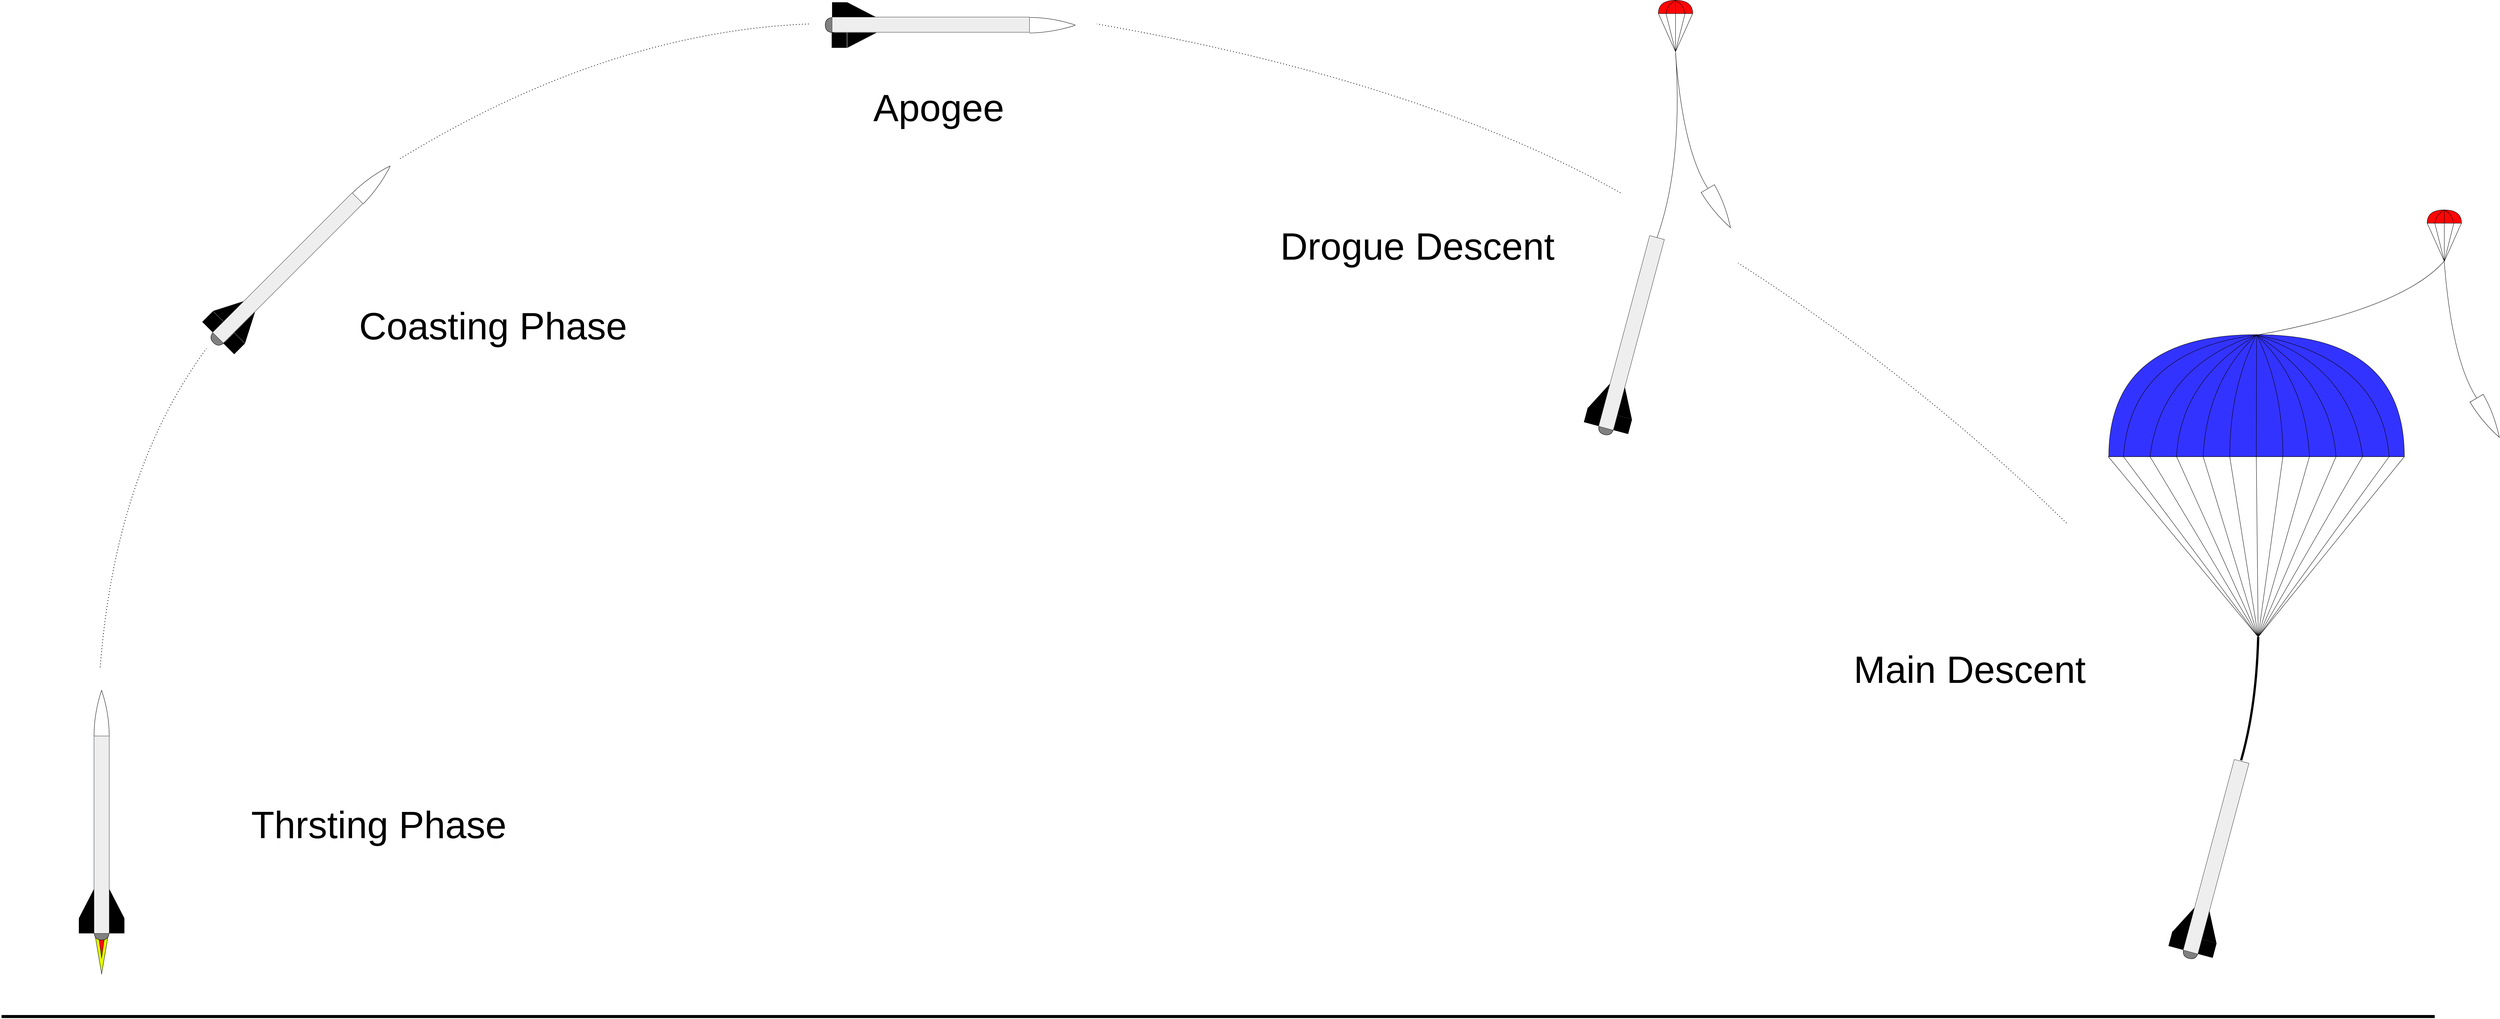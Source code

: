 <mxfile version="18.0.2" type="device"><diagram id="sXOwoaYcWxSvvQvdvu1p" name="Page-1"><mxGraphModel dx="8248" dy="6848" grid="1" gridSize="5" guides="1" tooltips="1" connect="1" arrows="1" fold="1" page="1" pageScale="1" pageWidth="850" pageHeight="1100" math="0" shadow="0"><root><mxCell id="0"/><mxCell id="1" parent="0"/><mxCell id="lAzwkt5sK0GmiSSTkho8-63" value="" style="triangle;whiteSpace=wrap;html=1;rotation=90;fillColor=#E5FF00;" vertex="1" parent="1"><mxGeometry x="435.78" y="743.31" width="95.94" height="32.5" as="geometry"/></mxCell><mxCell id="lAzwkt5sK0GmiSSTkho8-61" value="" style="triangle;whiteSpace=wrap;html=1;rotation=90;fillColor=#FF0D0D;" vertex="1" parent="1"><mxGeometry x="456.87" y="730.96" width="53.75" height="15" as="geometry"/></mxCell><mxCell id="lAzwkt5sK0GmiSSTkho8-82" value="" style="group" vertex="1" connectable="0" parent="1"><mxGeometry x="423.75" y="120.96" width="120" height="597.5" as="geometry"/></mxCell><mxCell id="lAzwkt5sK0GmiSSTkho8-64" value="" style="shape=or;whiteSpace=wrap;html=1;fillColor=#808080;rotation=90;" vertex="1" parent="lAzwkt5sK0GmiSSTkho8-82"><mxGeometry x="48.75" y="566.25" width="22.5" height="40" as="geometry"/></mxCell><mxCell id="lAzwkt5sK0GmiSSTkho8-72" value="" style="group" vertex="1" connectable="0" parent="lAzwkt5sK0GmiSSTkho8-82"><mxGeometry width="120" height="580" as="geometry"/></mxCell><mxCell id="lAzwkt5sK0GmiSSTkho8-34" value="" style="endArrow=none;html=1;rounded=0;" edge="1" parent="lAzwkt5sK0GmiSSTkho8-72"><mxGeometry width="50" height="50" relative="1" as="geometry"><mxPoint x="40" y="580" as="sourcePoint"/><mxPoint x="80" y="580" as="targetPoint"/></mxGeometry></mxCell><mxCell id="lAzwkt5sK0GmiSSTkho8-38" value="" style="endArrow=none;html=1;curved=1;" edge="1" parent="lAzwkt5sK0GmiSSTkho8-72"><mxGeometry width="50" height="50" relative="1" as="geometry"><mxPoint x="40" y="60" as="sourcePoint"/><mxPoint x="60" y="-60.962" as="targetPoint"/><Array as="points"><mxPoint x="40"/></Array></mxGeometry></mxCell><mxCell id="lAzwkt5sK0GmiSSTkho8-39" value="" style="endArrow=none;html=1;curved=1;" edge="1" parent="lAzwkt5sK0GmiSSTkho8-72"><mxGeometry width="50" height="50" relative="1" as="geometry"><mxPoint x="60" y="-60" as="sourcePoint"/><mxPoint x="80" y="60" as="targetPoint"/><Array as="points"><mxPoint x="80"/></Array></mxGeometry></mxCell><mxCell id="lAzwkt5sK0GmiSSTkho8-67" value="" style="rounded=0;whiteSpace=wrap;html=1;fillColor=#000000;strokeColor=none;" vertex="1" parent="lAzwkt5sK0GmiSSTkho8-72"><mxGeometry y="540" width="40" height="40" as="geometry"/></mxCell><mxCell id="lAzwkt5sK0GmiSSTkho8-68" value="" style="verticalLabelPosition=bottom;verticalAlign=top;html=1;shape=mxgraph.basic.orthogonal_triangle;fillColor=#000000;rotation=-90;strokeColor=none;" vertex="1" parent="lAzwkt5sK0GmiSSTkho8-72"><mxGeometry x="-18.75" y="481.25" width="77.5" height="40" as="geometry"/></mxCell><mxCell id="lAzwkt5sK0GmiSSTkho8-69" value="" style="rounded=0;whiteSpace=wrap;html=1;fillColor=#000000;strokeColor=none;" vertex="1" parent="lAzwkt5sK0GmiSSTkho8-72"><mxGeometry x="80" y="540" width="40" height="40" as="geometry"/></mxCell><mxCell id="lAzwkt5sK0GmiSSTkho8-70" value="" style="verticalLabelPosition=bottom;verticalAlign=top;html=1;shape=mxgraph.basic.orthogonal_triangle;fillColor=#000000;rotation=-90;strokeColor=none;flipV=1;" vertex="1" parent="lAzwkt5sK0GmiSSTkho8-72"><mxGeometry x="61.25" y="481.25" width="77.5" height="40" as="geometry"/></mxCell><mxCell id="lAzwkt5sK0GmiSSTkho8-71" value="" style="rounded=0;whiteSpace=wrap;html=1;fillColor=#eeeeee;strokeColor=#36393d;" vertex="1" parent="lAzwkt5sK0GmiSSTkho8-72"><mxGeometry x="40" y="60" width="40" height="520" as="geometry"/></mxCell><mxCell id="lAzwkt5sK0GmiSSTkho8-83" value="" style="group;rotation=45;" vertex="1" connectable="0" parent="1"><mxGeometry x="930" y="-1365" width="120" height="597.5" as="geometry"/></mxCell><mxCell id="lAzwkt5sK0GmiSSTkho8-84" value="" style="shape=or;whiteSpace=wrap;html=1;fillColor=#808080;rotation=135;" vertex="1" parent="lAzwkt5sK0GmiSSTkho8-83"><mxGeometry x="-155" y="482" width="22.5" height="40" as="geometry"/></mxCell><mxCell id="lAzwkt5sK0GmiSSTkho8-85" value="" style="group;rotation=45;" vertex="1" connectable="0" parent="lAzwkt5sK0GmiSSTkho8-83"><mxGeometry x="6" y="2" width="120" height="580" as="geometry"/></mxCell><mxCell id="lAzwkt5sK0GmiSSTkho8-86" value="" style="endArrow=none;html=1;rounded=0;" edge="1" parent="lAzwkt5sK0GmiSSTkho8-85"><mxGeometry width="50" height="50" relative="1" as="geometry"><mxPoint x="-159" y="481" as="sourcePoint"/><mxPoint x="-131" y="509" as="targetPoint"/></mxGeometry></mxCell><mxCell id="lAzwkt5sK0GmiSSTkho8-87" value="" style="endArrow=none;html=1;curved=1;" edge="1" parent="lAzwkt5sK0GmiSSTkho8-85"><mxGeometry width="50" height="50" relative="1" as="geometry"><mxPoint x="209" y="113" as="sourcePoint"/><mxPoint x="308" y="42" as="targetPoint"/><Array as="points"><mxPoint x="251" y="71"/></Array></mxGeometry></mxCell><mxCell id="lAzwkt5sK0GmiSSTkho8-88" value="" style="endArrow=none;html=1;curved=1;" edge="1" parent="lAzwkt5sK0GmiSSTkho8-85"><mxGeometry width="50" height="50" relative="1" as="geometry"><mxPoint x="308" y="43" as="sourcePoint"/><mxPoint x="237" y="142" as="targetPoint"/><Array as="points"><mxPoint x="279" y="99"/></Array></mxGeometry></mxCell><mxCell id="lAzwkt5sK0GmiSSTkho8-89" value="" style="rounded=0;whiteSpace=wrap;html=1;fillColor=#000000;strokeColor=none;rotation=45;" vertex="1" parent="lAzwkt5sK0GmiSSTkho8-85"><mxGeometry x="-179" y="433" width="40" height="40" as="geometry"/></mxCell><mxCell id="lAzwkt5sK0GmiSSTkho8-90" value="" style="verticalLabelPosition=bottom;verticalAlign=top;html=1;shape=mxgraph.basic.orthogonal_triangle;fillColor=#000000;rotation=-45;strokeColor=none;" vertex="1" parent="lAzwkt5sK0GmiSSTkho8-85"><mxGeometry x="-156" y="391" width="77.5" height="40" as="geometry"/></mxCell><mxCell id="lAzwkt5sK0GmiSSTkho8-91" value="" style="rounded=0;whiteSpace=wrap;html=1;fillColor=#000000;strokeColor=none;rotation=45;" vertex="1" parent="lAzwkt5sK0GmiSSTkho8-85"><mxGeometry x="-123" y="490" width="40" height="40" as="geometry"/></mxCell><mxCell id="lAzwkt5sK0GmiSSTkho8-92" value="" style="verticalLabelPosition=bottom;verticalAlign=top;html=1;shape=mxgraph.basic.orthogonal_triangle;fillColor=#000000;rotation=-45;strokeColor=none;flipV=1;" vertex="1" parent="lAzwkt5sK0GmiSSTkho8-85"><mxGeometry x="-100" y="448" width="77.5" height="40" as="geometry"/></mxCell><mxCell id="lAzwkt5sK0GmiSSTkho8-93" value="" style="rounded=0;whiteSpace=wrap;html=1;fillColor=#eeeeee;strokeColor=#36393d;rotation=45;" vertex="1" parent="lAzwkt5sK0GmiSSTkho8-85"><mxGeometry x="18" y="51" width="40" height="520" as="geometry"/></mxCell><mxCell id="lAzwkt5sK0GmiSSTkho8-94" value="" style="group;rotation=90;" vertex="1" connectable="0" parent="1"><mxGeometry x="2629" y="-1990" width="120" height="597.5" as="geometry"/></mxCell><mxCell id="lAzwkt5sK0GmiSSTkho8-95" value="" style="shape=or;whiteSpace=wrap;html=1;fillColor=#808080;rotation=180;" vertex="1" parent="lAzwkt5sK0GmiSSTkho8-94"><mxGeometry x="-239" y="278" width="22.5" height="40" as="geometry"/></mxCell><mxCell id="lAzwkt5sK0GmiSSTkho8-96" value="" style="group;rotation=90;" vertex="1" connectable="0" parent="lAzwkt5sK0GmiSSTkho8-94"><mxGeometry x="9" y="8" width="120" height="580" as="geometry"/></mxCell><mxCell id="lAzwkt5sK0GmiSSTkho8-97" value="" style="endArrow=none;html=1;rounded=0;" edge="1" parent="lAzwkt5sK0GmiSSTkho8-96"><mxGeometry width="50" height="50" relative="1" as="geometry"><mxPoint x="-230" y="270" as="sourcePoint"/><mxPoint x="-230" y="310" as="targetPoint"/></mxGeometry></mxCell><mxCell id="lAzwkt5sK0GmiSSTkho8-98" value="" style="endArrow=none;html=1;curved=1;" edge="1" parent="lAzwkt5sK0GmiSSTkho8-96"><mxGeometry width="50" height="50" relative="1" as="geometry"><mxPoint x="291" y="270" as="sourcePoint"/><mxPoint x="411" y="290" as="targetPoint"/><Array as="points"><mxPoint x="350" y="270"/></Array></mxGeometry></mxCell><mxCell id="lAzwkt5sK0GmiSSTkho8-99" value="" style="endArrow=none;html=1;curved=1;" edge="1" parent="lAzwkt5sK0GmiSSTkho8-96"><mxGeometry width="50" height="50" relative="1" as="geometry"><mxPoint x="410" y="291" as="sourcePoint"/><mxPoint x="290" y="311" as="targetPoint"/><Array as="points"><mxPoint x="350" y="310"/></Array></mxGeometry></mxCell><mxCell id="lAzwkt5sK0GmiSSTkho8-100" value="" style="rounded=0;whiteSpace=wrap;html=1;fillColor=#000000;strokeColor=none;rotation=90;" vertex="1" parent="lAzwkt5sK0GmiSSTkho8-96"><mxGeometry x="-230" y="230" width="40" height="40" as="geometry"/></mxCell><mxCell id="lAzwkt5sK0GmiSSTkho8-101" value="" style="verticalLabelPosition=bottom;verticalAlign=top;html=1;shape=mxgraph.basic.orthogonal_triangle;fillColor=#000000;rotation=0;strokeColor=none;" vertex="1" parent="lAzwkt5sK0GmiSSTkho8-96"><mxGeometry x="-190" y="230" width="77.5" height="40" as="geometry"/></mxCell><mxCell id="lAzwkt5sK0GmiSSTkho8-102" value="" style="rounded=0;whiteSpace=wrap;html=1;fillColor=#000000;strokeColor=none;rotation=90;" vertex="1" parent="lAzwkt5sK0GmiSSTkho8-96"><mxGeometry x="-231" y="310" width="40" height="40" as="geometry"/></mxCell><mxCell id="lAzwkt5sK0GmiSSTkho8-103" value="" style="verticalLabelPosition=bottom;verticalAlign=top;html=1;shape=mxgraph.basic.orthogonal_triangle;fillColor=#000000;rotation=0;strokeColor=none;flipV=1;" vertex="1" parent="lAzwkt5sK0GmiSSTkho8-96"><mxGeometry x="-190" y="310" width="77.5" height="40" as="geometry"/></mxCell><mxCell id="lAzwkt5sK0GmiSSTkho8-104" value="" style="rounded=0;whiteSpace=wrap;html=1;fillColor=#eeeeee;strokeColor=#36393d;rotation=90;" vertex="1" parent="lAzwkt5sK0GmiSSTkho8-96"><mxGeometry x="10" y="29" width="40" height="520" as="geometry"/></mxCell><mxCell id="lAzwkt5sK0GmiSSTkho8-132" value="" style="group;rotation=15;" vertex="1" connectable="0" parent="1"><mxGeometry x="6000" y="180" width="120" height="597.5" as="geometry"/></mxCell><mxCell id="lAzwkt5sK0GmiSSTkho8-118" value="" style="shape=or;whiteSpace=wrap;html=1;fillColor=#808080;rotation=105;" vertex="1" parent="lAzwkt5sK0GmiSSTkho8-132"><mxGeometry x="-26" y="556" width="22.5" height="40" as="geometry"/></mxCell><mxCell id="lAzwkt5sK0GmiSSTkho8-119" value="" style="group;rotation=15;" vertex="1" connectable="0" parent="lAzwkt5sK0GmiSSTkho8-132"><mxGeometry x="2" width="120" height="580" as="geometry"/></mxCell><mxCell id="lAzwkt5sK0GmiSSTkho8-120" value="" style="endArrow=none;html=1;rounded=0;" edge="1" parent="lAzwkt5sK0GmiSSTkho8-119"><mxGeometry width="50" height="50" relative="1" as="geometry"><mxPoint x="-34" y="565" as="sourcePoint"/><mxPoint x="4" y="575" as="targetPoint"/></mxGeometry></mxCell><mxCell id="lAzwkt5sK0GmiSSTkho8-123" value="" style="rounded=0;whiteSpace=wrap;html=1;fillColor=#000000;strokeColor=none;rotation=15;" vertex="1" parent="lAzwkt5sK0GmiSSTkho8-119"><mxGeometry x="-69" y="520" width="40" height="40" as="geometry"/></mxCell><mxCell id="lAzwkt5sK0GmiSSTkho8-124" value="" style="verticalLabelPosition=bottom;verticalAlign=top;html=1;shape=mxgraph.basic.orthogonal_triangle;fillColor=#000000;rotation=-75;strokeColor=none;" vertex="1" parent="lAzwkt5sK0GmiSSTkho8-119"><mxGeometry x="-72" y="464" width="77.5" height="40" as="geometry"/></mxCell><mxCell id="lAzwkt5sK0GmiSSTkho8-125" value="" style="rounded=0;whiteSpace=wrap;html=1;fillColor=#000000;strokeColor=none;rotation=15;" vertex="1" parent="lAzwkt5sK0GmiSSTkho8-119"><mxGeometry x="9" y="541" width="40" height="40" as="geometry"/></mxCell><mxCell id="lAzwkt5sK0GmiSSTkho8-126" value="" style="verticalLabelPosition=bottom;verticalAlign=top;html=1;shape=mxgraph.basic.orthogonal_triangle;fillColor=#000000;rotation=-75;strokeColor=none;flipV=1;" vertex="1" parent="lAzwkt5sK0GmiSSTkho8-119"><mxGeometry x="5" y="484" width="77.5" height="40" as="geometry"/></mxCell><mxCell id="lAzwkt5sK0GmiSSTkho8-127" value="" style="rounded=0;whiteSpace=wrap;html=1;fillColor=#eeeeee;strokeColor=#36393d;rotation=15;" vertex="1" parent="lAzwkt5sK0GmiSSTkho8-119"><mxGeometry x="32" y="59" width="40" height="520" as="geometry"/></mxCell><mxCell id="lAzwkt5sK0GmiSSTkho8-137" value="" style="group;rotation=15;" vertex="1" connectable="0" parent="1"><mxGeometry x="4460" y="-1200" width="120" height="597.5" as="geometry"/></mxCell><mxCell id="lAzwkt5sK0GmiSSTkho8-138" value="" style="shape=or;whiteSpace=wrap;html=1;fillColor=#808080;rotation=105;" vertex="1" parent="lAzwkt5sK0GmiSSTkho8-137"><mxGeometry x="-26" y="556" width="22.5" height="40" as="geometry"/></mxCell><mxCell id="lAzwkt5sK0GmiSSTkho8-139" value="" style="group;rotation=15;" vertex="1" connectable="0" parent="lAzwkt5sK0GmiSSTkho8-137"><mxGeometry x="2" width="120" height="580" as="geometry"/></mxCell><mxCell id="lAzwkt5sK0GmiSSTkho8-140" value="" style="endArrow=none;html=1;rounded=0;" edge="1" parent="lAzwkt5sK0GmiSSTkho8-139"><mxGeometry width="50" height="50" relative="1" as="geometry"><mxPoint x="-34" y="565" as="sourcePoint"/><mxPoint x="4" y="575" as="targetPoint"/></mxGeometry></mxCell><mxCell id="lAzwkt5sK0GmiSSTkho8-141" value="" style="rounded=0;whiteSpace=wrap;html=1;fillColor=#000000;strokeColor=none;rotation=15;" vertex="1" parent="lAzwkt5sK0GmiSSTkho8-139"><mxGeometry x="-69" y="520" width="40" height="40" as="geometry"/></mxCell><mxCell id="lAzwkt5sK0GmiSSTkho8-142" value="" style="verticalLabelPosition=bottom;verticalAlign=top;html=1;shape=mxgraph.basic.orthogonal_triangle;fillColor=#000000;rotation=-75;strokeColor=none;" vertex="1" parent="lAzwkt5sK0GmiSSTkho8-139"><mxGeometry x="-72" y="464" width="77.5" height="40" as="geometry"/></mxCell><mxCell id="lAzwkt5sK0GmiSSTkho8-143" value="" style="rounded=0;whiteSpace=wrap;html=1;fillColor=#000000;strokeColor=none;rotation=15;" vertex="1" parent="lAzwkt5sK0GmiSSTkho8-139"><mxGeometry x="9" y="541" width="40" height="40" as="geometry"/></mxCell><mxCell id="lAzwkt5sK0GmiSSTkho8-144" value="" style="verticalLabelPosition=bottom;verticalAlign=top;html=1;shape=mxgraph.basic.orthogonal_triangle;fillColor=#000000;rotation=-75;strokeColor=none;flipV=1;" vertex="1" parent="lAzwkt5sK0GmiSSTkho8-139"><mxGeometry x="5" y="484" width="77.5" height="40" as="geometry"/></mxCell><mxCell id="lAzwkt5sK0GmiSSTkho8-145" value="" style="rounded=0;whiteSpace=wrap;html=1;fillColor=#eeeeee;strokeColor=#36393d;rotation=15;" vertex="1" parent="lAzwkt5sK0GmiSSTkho8-139"><mxGeometry x="32" y="59" width="40" height="520" as="geometry"/></mxCell><mxCell id="lAzwkt5sK0GmiSSTkho8-166" value="" style="shape=or;whiteSpace=wrap;html=1;fillColor=#3333FF;rotation=-90;" vertex="1" parent="1"><mxGeometry x="5999.89" y="-1105" width="321.55" height="778.79" as="geometry"/></mxCell><mxCell id="lAzwkt5sK0GmiSSTkho8-185" value="" style="group" vertex="1" connectable="0" parent="1"><mxGeometry x="4584.69" y="-1757.19" width="177.391" height="557.275" as="geometry"/></mxCell><mxCell id="lAzwkt5sK0GmiSSTkho8-160" value="" style="shape=or;whiteSpace=wrap;html=1;fillColor=#FF0505;rotation=-90;" vertex="1" parent="lAzwkt5sK0GmiSSTkho8-185"><mxGeometry x="27.81" y="-27.81" width="35" height="90.62" as="geometry"/></mxCell><mxCell id="lAzwkt5sK0GmiSSTkho8-133" value="" style="group;rotation=-210;" vertex="1" connectable="0" parent="lAzwkt5sK0GmiSSTkho8-185"><mxGeometry x="125.31" y="492.19" width="40" height="59.04" as="geometry"/></mxCell><mxCell id="lAzwkt5sK0GmiSSTkho8-134" value="" style="endArrow=none;html=1;curved=1;" edge="1" parent="lAzwkt5sK0GmiSSTkho8-133"><mxGeometry width="50" height="50" relative="1" as="geometry"><mxPoint x="22" y="-7" as="sourcePoint"/><mxPoint x="65" y="108" as="targetPoint"/><Array as="points"><mxPoint x="52" y="45"/></Array></mxGeometry></mxCell><mxCell id="lAzwkt5sK0GmiSSTkho8-135" value="" style="endArrow=none;html=1;curved=1;" edge="1" parent="lAzwkt5sK0GmiSSTkho8-133"><mxGeometry width="50" height="50" relative="1" as="geometry"><mxPoint x="65" y="107" as="sourcePoint"/><mxPoint x="-13" y="13" as="targetPoint"/><Array as="points"><mxPoint x="18" y="65"/></Array></mxGeometry></mxCell><mxCell id="lAzwkt5sK0GmiSSTkho8-136" value="" style="endArrow=none;html=1;curved=1;" edge="1" parent="lAzwkt5sK0GmiSSTkho8-133"><mxGeometry width="50" height="50" relative="1" as="geometry"><mxPoint x="22" y="-6" as="sourcePoint"/><mxPoint x="-12" y="14" as="targetPoint"/></mxGeometry></mxCell><mxCell id="lAzwkt5sK0GmiSSTkho8-146" value="" style="endArrow=none;html=1;curved=1;exitX=0.5;exitY=0;exitDx=0;exitDy=0;" edge="1" parent="lAzwkt5sK0GmiSSTkho8-185" source="lAzwkt5sK0GmiSSTkho8-145"><mxGeometry width="50" height="50" relative="1" as="geometry"><mxPoint x="-49.69" y="525.19" as="sourcePoint"/><mxPoint x="45.31" y="135.19" as="targetPoint"/><Array as="points"><mxPoint x="65.31" y="430.19"/></Array></mxGeometry></mxCell><mxCell id="lAzwkt5sK0GmiSSTkho8-147" value="" style="endArrow=none;html=1;curved=1;" edge="1" parent="lAzwkt5sK0GmiSSTkho8-185"><mxGeometry width="50" height="50" relative="1" as="geometry"><mxPoint x="130.31" y="495.19" as="sourcePoint"/><mxPoint x="45.31" y="140.19" as="targetPoint"/><Array as="points"><mxPoint x="65.31" y="395.19"/></Array></mxGeometry></mxCell><mxCell id="lAzwkt5sK0GmiSSTkho8-152" value="" style="endArrow=none;html=1;curved=1;" edge="1" parent="lAzwkt5sK0GmiSSTkho8-185"><mxGeometry width="50" height="50" relative="1" as="geometry"><mxPoint x="20.31" y="35" as="sourcePoint"/><mxPoint x="45.31" as="targetPoint"/><Array as="points"><mxPoint x="25.31" y="10"/></Array></mxGeometry></mxCell><mxCell id="lAzwkt5sK0GmiSSTkho8-153" value="" style="endArrow=none;html=1;curved=1;" edge="1" parent="lAzwkt5sK0GmiSSTkho8-185"><mxGeometry width="50" height="50" relative="1" as="geometry"><mxPoint x="70.31" y="35" as="sourcePoint"/><mxPoint x="45.31" as="targetPoint"/><Array as="points"><mxPoint x="65.31" y="10"/></Array></mxGeometry></mxCell><mxCell id="lAzwkt5sK0GmiSSTkho8-154" value="" style="endArrow=none;html=1;curved=1;" edge="1" parent="lAzwkt5sK0GmiSSTkho8-185"><mxGeometry width="50" height="50" relative="1" as="geometry"><mxPoint x="45.31" y="35" as="sourcePoint"/><mxPoint x="45.31" as="targetPoint"/></mxGeometry></mxCell><mxCell id="lAzwkt5sK0GmiSSTkho8-155" value="" style="endArrow=none;html=1;curved=1;" edge="1" parent="lAzwkt5sK0GmiSSTkho8-185"><mxGeometry width="50" height="50" relative="1" as="geometry"><mxPoint x="45.31" y="135.19" as="sourcePoint"/><mxPoint x="0.31" y="35.19" as="targetPoint"/></mxGeometry></mxCell><mxCell id="lAzwkt5sK0GmiSSTkho8-156" value="" style="endArrow=none;html=1;curved=1;" edge="1" parent="lAzwkt5sK0GmiSSTkho8-185"><mxGeometry width="50" height="50" relative="1" as="geometry"><mxPoint x="45.31" y="135.19" as="sourcePoint"/><mxPoint x="90.31" y="35.19" as="targetPoint"/></mxGeometry></mxCell><mxCell id="lAzwkt5sK0GmiSSTkho8-163" value="" style="endArrow=none;html=1;curved=1;" edge="1" parent="lAzwkt5sK0GmiSSTkho8-185"><mxGeometry width="50" height="50" relative="1" as="geometry"><mxPoint x="45.31" y="135.19" as="sourcePoint"/><mxPoint x="20.31" y="35.19" as="targetPoint"/></mxGeometry></mxCell><mxCell id="lAzwkt5sK0GmiSSTkho8-164" value="" style="endArrow=none;html=1;curved=1;" edge="1" parent="lAzwkt5sK0GmiSSTkho8-185"><mxGeometry width="50" height="50" relative="1" as="geometry"><mxPoint x="45.31" y="135.19" as="sourcePoint"/><mxPoint x="70.31" y="35.19" as="targetPoint"/></mxGeometry></mxCell><mxCell id="lAzwkt5sK0GmiSSTkho8-165" value="" style="endArrow=none;html=1;curved=1;" edge="1" parent="lAzwkt5sK0GmiSSTkho8-185"><mxGeometry width="50" height="50" relative="1" as="geometry"><mxPoint x="45.31" y="135.19" as="sourcePoint"/><mxPoint x="45.31" y="35.19" as="targetPoint"/></mxGeometry></mxCell><mxCell id="lAzwkt5sK0GmiSSTkho8-186" value="" style="group" vertex="1" connectable="0" parent="1"><mxGeometry x="6610.0" y="-1205" width="177.391" height="557.275" as="geometry"/></mxCell><mxCell id="lAzwkt5sK0GmiSSTkho8-187" value="" style="shape=or;whiteSpace=wrap;html=1;fillColor=#FF0505;rotation=-90;" vertex="1" parent="lAzwkt5sK0GmiSSTkho8-186"><mxGeometry x="27.81" y="-27.81" width="35" height="90.62" as="geometry"/></mxCell><mxCell id="lAzwkt5sK0GmiSSTkho8-188" value="" style="group;rotation=-210;" vertex="1" connectable="0" parent="lAzwkt5sK0GmiSSTkho8-186"><mxGeometry x="125.31" y="492.19" width="40" height="59.04" as="geometry"/></mxCell><mxCell id="lAzwkt5sK0GmiSSTkho8-189" value="" style="endArrow=none;html=1;curved=1;" edge="1" parent="lAzwkt5sK0GmiSSTkho8-188"><mxGeometry width="50" height="50" relative="1" as="geometry"><mxPoint x="22" y="-7" as="sourcePoint"/><mxPoint x="65" y="108" as="targetPoint"/><Array as="points"><mxPoint x="52" y="45"/></Array></mxGeometry></mxCell><mxCell id="lAzwkt5sK0GmiSSTkho8-190" value="" style="endArrow=none;html=1;curved=1;" edge="1" parent="lAzwkt5sK0GmiSSTkho8-188"><mxGeometry width="50" height="50" relative="1" as="geometry"><mxPoint x="65" y="107" as="sourcePoint"/><mxPoint x="-13" y="13" as="targetPoint"/><Array as="points"><mxPoint x="18" y="65"/></Array></mxGeometry></mxCell><mxCell id="lAzwkt5sK0GmiSSTkho8-191" value="" style="endArrow=none;html=1;curved=1;" edge="1" parent="lAzwkt5sK0GmiSSTkho8-188"><mxGeometry width="50" height="50" relative="1" as="geometry"><mxPoint x="22" y="-6" as="sourcePoint"/><mxPoint x="-12" y="14" as="targetPoint"/></mxGeometry></mxCell><mxCell id="lAzwkt5sK0GmiSSTkho8-193" value="" style="endArrow=none;html=1;curved=1;" edge="1" parent="lAzwkt5sK0GmiSSTkho8-186"><mxGeometry width="50" height="50" relative="1" as="geometry"><mxPoint x="130.31" y="495.19" as="sourcePoint"/><mxPoint x="45.0" y="135" as="targetPoint"/><Array as="points"><mxPoint x="65.31" y="395.19"/></Array></mxGeometry></mxCell><mxCell id="lAzwkt5sK0GmiSSTkho8-194" value="" style="endArrow=none;html=1;curved=1;" edge="1" parent="lAzwkt5sK0GmiSSTkho8-186"><mxGeometry width="50" height="50" relative="1" as="geometry"><mxPoint x="20.31" y="35" as="sourcePoint"/><mxPoint x="45.31" as="targetPoint"/><Array as="points"><mxPoint x="25.31" y="10"/></Array></mxGeometry></mxCell><mxCell id="lAzwkt5sK0GmiSSTkho8-195" value="" style="endArrow=none;html=1;curved=1;" edge="1" parent="lAzwkt5sK0GmiSSTkho8-186"><mxGeometry width="50" height="50" relative="1" as="geometry"><mxPoint x="70.31" y="35" as="sourcePoint"/><mxPoint x="45.31" as="targetPoint"/><Array as="points"><mxPoint x="65.31" y="10"/></Array></mxGeometry></mxCell><mxCell id="lAzwkt5sK0GmiSSTkho8-196" value="" style="endArrow=none;html=1;curved=1;" edge="1" parent="lAzwkt5sK0GmiSSTkho8-186"><mxGeometry width="50" height="50" relative="1" as="geometry"><mxPoint x="45.31" y="35" as="sourcePoint"/><mxPoint x="45.31" as="targetPoint"/></mxGeometry></mxCell><mxCell id="lAzwkt5sK0GmiSSTkho8-197" value="" style="endArrow=none;html=1;curved=1;" edge="1" parent="lAzwkt5sK0GmiSSTkho8-186"><mxGeometry width="50" height="50" relative="1" as="geometry"><mxPoint x="45.31" y="135.19" as="sourcePoint"/><mxPoint x="0.31" y="35.19" as="targetPoint"/></mxGeometry></mxCell><mxCell id="lAzwkt5sK0GmiSSTkho8-198" value="" style="endArrow=none;html=1;curved=1;" edge="1" parent="lAzwkt5sK0GmiSSTkho8-186"><mxGeometry width="50" height="50" relative="1" as="geometry"><mxPoint x="45.31" y="135.19" as="sourcePoint"/><mxPoint x="90.31" y="35.19" as="targetPoint"/></mxGeometry></mxCell><mxCell id="lAzwkt5sK0GmiSSTkho8-199" value="" style="endArrow=none;html=1;curved=1;" edge="1" parent="lAzwkt5sK0GmiSSTkho8-186"><mxGeometry width="50" height="50" relative="1" as="geometry"><mxPoint x="45.31" y="135.19" as="sourcePoint"/><mxPoint x="20.31" y="35.19" as="targetPoint"/></mxGeometry></mxCell><mxCell id="lAzwkt5sK0GmiSSTkho8-200" value="" style="endArrow=none;html=1;curved=1;" edge="1" parent="lAzwkt5sK0GmiSSTkho8-186"><mxGeometry width="50" height="50" relative="1" as="geometry"><mxPoint x="45.31" y="135.19" as="sourcePoint"/><mxPoint x="70.31" y="35.19" as="targetPoint"/></mxGeometry></mxCell><mxCell id="lAzwkt5sK0GmiSSTkho8-201" value="" style="endArrow=none;html=1;curved=1;" edge="1" parent="lAzwkt5sK0GmiSSTkho8-186"><mxGeometry width="50" height="50" relative="1" as="geometry"><mxPoint x="45.31" y="135.19" as="sourcePoint"/><mxPoint x="45.31" y="35.19" as="targetPoint"/></mxGeometry></mxCell><mxCell id="lAzwkt5sK0GmiSSTkho8-203" value="" style="endArrow=none;html=1;curved=1;" edge="1" parent="1"><mxGeometry width="50" height="50" relative="1" as="geometry"><mxPoint x="6550" y="-555.24" as="sourcePoint"/><mxPoint x="5770" y="-555.24" as="targetPoint"/></mxGeometry></mxCell><mxCell id="lAzwkt5sK0GmiSSTkho8-204" value="" style="endArrow=none;html=1;curved=1;entryX=1;entryY=0.5;entryDx=0;entryDy=0;entryPerimeter=0;" edge="1" parent="1" target="lAzwkt5sK0GmiSSTkho8-166"><mxGeometry width="50" height="50" relative="1" as="geometry"><mxPoint x="6160" y="-555.24" as="sourcePoint"/><mxPoint x="5730" y="-585.24" as="targetPoint"/></mxGeometry></mxCell><mxCell id="lAzwkt5sK0GmiSSTkho8-205" value="" style="endArrow=none;html=1;curved=1;entryX=1;entryY=0.5;entryDx=0;entryDy=0;entryPerimeter=0;" edge="1" parent="1" target="lAzwkt5sK0GmiSSTkho8-166"><mxGeometry width="50" height="50" relative="1" as="geometry"><mxPoint x="6090" y="-555.24" as="sourcePoint"/><mxPoint x="6060" y="-945.24" as="targetPoint"/><Array as="points"><mxPoint x="6090" y="-735.24"/></Array></mxGeometry></mxCell><mxCell id="lAzwkt5sK0GmiSSTkho8-206" value="" style="endArrow=none;html=1;curved=1;entryX=1;entryY=0.5;entryDx=0;entryDy=0;entryPerimeter=0;" edge="1" parent="1" target="lAzwkt5sK0GmiSSTkho8-166"><mxGeometry width="50" height="50" relative="1" as="geometry"><mxPoint x="6230" y="-555.24" as="sourcePoint"/><mxPoint x="6160" y="-890.24" as="targetPoint"/><Array as="points"><mxPoint x="6230" y="-735.24"/></Array></mxGeometry></mxCell><mxCell id="lAzwkt5sK0GmiSSTkho8-207" value="" style="endArrow=none;html=1;curved=1;" edge="1" parent="1"><mxGeometry width="50" height="50" relative="1" as="geometry"><mxPoint x="6020" y="-555.24" as="sourcePoint"/><mxPoint x="6160" y="-875.24" as="targetPoint"/><Array as="points"><mxPoint x="6030" y="-755.24"/></Array></mxGeometry></mxCell><mxCell id="lAzwkt5sK0GmiSSTkho8-208" value="" style="endArrow=none;html=1;curved=1;" edge="1" parent="1"><mxGeometry width="50" height="50" relative="1" as="geometry"><mxPoint x="6300" y="-555.24" as="sourcePoint"/><mxPoint x="6160" y="-875.24" as="targetPoint"/><Array as="points"><mxPoint x="6290" y="-755.24"/></Array></mxGeometry></mxCell><mxCell id="lAzwkt5sK0GmiSSTkho8-209" value="" style="endArrow=none;html=1;curved=1;" edge="1" parent="1"><mxGeometry width="50" height="50" relative="1" as="geometry"><mxPoint x="5950" y="-555.24" as="sourcePoint"/><mxPoint x="6160" y="-875.24" as="targetPoint"/><Array as="points"><mxPoint x="5960" y="-755.24"/></Array></mxGeometry></mxCell><mxCell id="lAzwkt5sK0GmiSSTkho8-210" value="" style="endArrow=none;html=1;curved=1;" edge="1" parent="1"><mxGeometry width="50" height="50" relative="1" as="geometry"><mxPoint x="6370" y="-555.24" as="sourcePoint"/><mxPoint x="6160" y="-875.24" as="targetPoint"/><Array as="points"><mxPoint x="6355" y="-755.24"/></Array></mxGeometry></mxCell><mxCell id="lAzwkt5sK0GmiSSTkho8-211" value="" style="endArrow=none;html=1;curved=1;" edge="1" parent="1"><mxGeometry width="50" height="50" relative="1" as="geometry"><mxPoint x="6160" y="-875.24" as="sourcePoint"/><mxPoint x="5880" y="-555.24" as="targetPoint"/><Array as="points"><mxPoint x="5910" y="-795.24"/></Array></mxGeometry></mxCell><mxCell id="lAzwkt5sK0GmiSSTkho8-212" value="" style="endArrow=none;html=1;curved=1;" edge="1" parent="1"><mxGeometry width="50" height="50" relative="1" as="geometry"><mxPoint x="6160" y="-875.24" as="sourcePoint"/><mxPoint x="6440" y="-555.24" as="targetPoint"/><Array as="points"><mxPoint x="6410" y="-795.24"/></Array></mxGeometry></mxCell><mxCell id="lAzwkt5sK0GmiSSTkho8-213" value="" style="endArrow=none;html=1;curved=1;" edge="1" parent="1"><mxGeometry width="50" height="50" relative="1" as="geometry"><mxPoint x="5810" y="-555.24" as="sourcePoint"/><mxPoint x="6160" y="-875.24" as="targetPoint"/><Array as="points"><mxPoint x="5830" y="-835.24"/></Array></mxGeometry></mxCell><mxCell id="lAzwkt5sK0GmiSSTkho8-214" value="" style="endArrow=none;html=1;curved=1;" edge="1" parent="1"><mxGeometry width="50" height="50" relative="1" as="geometry"><mxPoint x="6510" y="-555.24" as="sourcePoint"/><mxPoint x="6160" y="-875.24" as="targetPoint"/><Array as="points"><mxPoint x="6490" y="-815.24"/></Array></mxGeometry></mxCell><mxCell id="lAzwkt5sK0GmiSSTkho8-216" value="" style="endArrow=none;html=1;curved=1;" edge="1" parent="1"><mxGeometry width="50" height="50" relative="1" as="geometry"><mxPoint x="6655" y="-1070" as="sourcePoint"/><mxPoint x="6160" y="-875" as="targetPoint"/><Array as="points"><mxPoint x="6545" y="-945"/></Array></mxGeometry></mxCell><mxCell id="lAzwkt5sK0GmiSSTkho8-217" value="" style="endArrow=none;html=1;curved=1;strokeWidth=6;" edge="1" parent="1"><mxGeometry width="50" height="50" relative="1" as="geometry"><mxPoint x="6120" y="245" as="sourcePoint"/><mxPoint x="6165" y="-80" as="targetPoint"/><Array as="points"><mxPoint x="6160" y="105"/></Array></mxGeometry></mxCell><mxCell id="lAzwkt5sK0GmiSSTkho8-218" value="" style="endArrow=none;html=1;curved=1;" edge="1" parent="1"><mxGeometry width="50" height="50" relative="1" as="geometry"><mxPoint x="5770" y="-555" as="sourcePoint"/><mxPoint x="6165" y="-80" as="targetPoint"/></mxGeometry></mxCell><mxCell id="lAzwkt5sK0GmiSSTkho8-219" value="" style="endArrow=none;html=1;curved=1;" edge="1" parent="1"><mxGeometry width="50" height="50" relative="1" as="geometry"><mxPoint x="6165" y="-80" as="sourcePoint"/><mxPoint x="5810" y="-555" as="targetPoint"/></mxGeometry></mxCell><mxCell id="lAzwkt5sK0GmiSSTkho8-220" value="" style="endArrow=none;html=1;curved=1;" edge="1" parent="1"><mxGeometry width="50" height="50" relative="1" as="geometry"><mxPoint x="6165" y="-80" as="sourcePoint"/><mxPoint x="5880" y="-555" as="targetPoint"/></mxGeometry></mxCell><mxCell id="lAzwkt5sK0GmiSSTkho8-221" value="" style="endArrow=none;html=1;curved=1;" edge="1" parent="1"><mxGeometry width="50" height="50" relative="1" as="geometry"><mxPoint x="6165" y="-80" as="sourcePoint"/><mxPoint x="5950" y="-555" as="targetPoint"/></mxGeometry></mxCell><mxCell id="lAzwkt5sK0GmiSSTkho8-222" value="" style="endArrow=none;html=1;curved=1;" edge="1" parent="1"><mxGeometry width="50" height="50" relative="1" as="geometry"><mxPoint x="6165" y="-80" as="sourcePoint"/><mxPoint x="6020" y="-555" as="targetPoint"/></mxGeometry></mxCell><mxCell id="lAzwkt5sK0GmiSSTkho8-223" value="" style="endArrow=none;html=1;curved=1;" edge="1" parent="1"><mxGeometry width="50" height="50" relative="1" as="geometry"><mxPoint x="6165" y="-80" as="sourcePoint"/><mxPoint x="6090" y="-555" as="targetPoint"/></mxGeometry></mxCell><mxCell id="lAzwkt5sK0GmiSSTkho8-224" value="" style="endArrow=none;html=1;curved=1;" edge="1" parent="1"><mxGeometry width="50" height="50" relative="1" as="geometry"><mxPoint x="6165" y="-80" as="sourcePoint"/><mxPoint x="6160" y="-555" as="targetPoint"/></mxGeometry></mxCell><mxCell id="lAzwkt5sK0GmiSSTkho8-225" value="" style="endArrow=none;html=1;curved=1;" edge="1" parent="1"><mxGeometry width="50" height="50" relative="1" as="geometry"><mxPoint x="6165" y="-80" as="sourcePoint"/><mxPoint x="6230" y="-555" as="targetPoint"/></mxGeometry></mxCell><mxCell id="lAzwkt5sK0GmiSSTkho8-226" value="" style="endArrow=none;html=1;curved=1;" edge="1" parent="1"><mxGeometry width="50" height="50" relative="1" as="geometry"><mxPoint x="6165" y="-80" as="sourcePoint"/><mxPoint x="6300" y="-555" as="targetPoint"/></mxGeometry></mxCell><mxCell id="lAzwkt5sK0GmiSSTkho8-227" value="" style="endArrow=none;html=1;curved=1;" edge="1" parent="1"><mxGeometry width="50" height="50" relative="1" as="geometry"><mxPoint x="6165" y="-80" as="sourcePoint"/><mxPoint x="6370" y="-555" as="targetPoint"/></mxGeometry></mxCell><mxCell id="lAzwkt5sK0GmiSSTkho8-228" value="" style="endArrow=none;html=1;curved=1;" edge="1" parent="1"><mxGeometry width="50" height="50" relative="1" as="geometry"><mxPoint x="6165" y="-80" as="sourcePoint"/><mxPoint x="6440" y="-555" as="targetPoint"/></mxGeometry></mxCell><mxCell id="lAzwkt5sK0GmiSSTkho8-229" value="" style="endArrow=none;html=1;curved=1;" edge="1" parent="1"><mxGeometry width="50" height="50" relative="1" as="geometry"><mxPoint x="6165" y="-80" as="sourcePoint"/><mxPoint x="6510" y="-555" as="targetPoint"/></mxGeometry></mxCell><mxCell id="lAzwkt5sK0GmiSSTkho8-230" value="" style="endArrow=none;html=1;curved=1;" edge="1" parent="1"><mxGeometry width="50" height="50" relative="1" as="geometry"><mxPoint x="6165" y="-80" as="sourcePoint"/><mxPoint x="6550" y="-555" as="targetPoint"/></mxGeometry></mxCell><mxCell id="lAzwkt5sK0GmiSSTkho8-231" value="Thrsting Phase" style="text;html=1;strokeColor=none;fillColor=none;align=center;verticalAlign=middle;whiteSpace=wrap;rounded=0;fontSize=100;" vertex="1" parent="1"><mxGeometry x="713.75" y="218.75" width="1000" height="390" as="geometry"/></mxCell><mxCell id="lAzwkt5sK0GmiSSTkho8-232" value="Coasting Phase" style="text;html=1;strokeColor=none;fillColor=none;align=center;verticalAlign=middle;whiteSpace=wrap;rounded=0;fontSize=100;" vertex="1" parent="1"><mxGeometry x="1015" y="-1095" width="1000" height="390" as="geometry"/></mxCell><mxCell id="lAzwkt5sK0GmiSSTkho8-233" value="Apogee" style="text;html=1;strokeColor=none;fillColor=none;align=center;verticalAlign=middle;whiteSpace=wrap;rounded=0;fontSize=100;" vertex="1" parent="1"><mxGeometry x="2189" y="-1670" width="1000" height="390" as="geometry"/></mxCell><mxCell id="lAzwkt5sK0GmiSSTkho8-234" value="Drogue Descent" style="text;html=1;strokeColor=none;fillColor=none;align=center;verticalAlign=middle;whiteSpace=wrap;rounded=0;fontSize=100;" vertex="1" parent="1"><mxGeometry x="3450" y="-1305" width="1000" height="390" as="geometry"/></mxCell><mxCell id="lAzwkt5sK0GmiSSTkho8-235" value="Main Descent" style="text;html=1;strokeColor=none;fillColor=none;align=center;verticalAlign=middle;whiteSpace=wrap;rounded=0;fontSize=100;" vertex="1" parent="1"><mxGeometry x="4905" y="-190" width="1000" height="390" as="geometry"/></mxCell><mxCell id="lAzwkt5sK0GmiSSTkho8-236" value="" style="endArrow=none;html=1;fontSize=100;curved=1;strokeWidth=8;" edge="1" parent="1"><mxGeometry width="50" height="50" relative="1" as="geometry"><mxPoint x="220" y="920" as="sourcePoint"/><mxPoint x="6630" y="920" as="targetPoint"/></mxGeometry></mxCell><mxCell id="lAzwkt5sK0GmiSSTkho8-238" value="" style="endArrow=none;dashed=1;html=1;dashPattern=1 3;strokeWidth=2;fontSize=100;curved=1;" edge="1" parent="1"><mxGeometry width="50" height="50" relative="1" as="geometry"><mxPoint x="480" as="sourcePoint"/><mxPoint x="760" y="-840" as="targetPoint"/><Array as="points"><mxPoint x="520" y="-515"/></Array></mxGeometry></mxCell><mxCell id="lAzwkt5sK0GmiSSTkho8-239" value="" style="endArrow=none;dashed=1;html=1;dashPattern=1 3;strokeWidth=2;fontSize=100;curved=1;" edge="1" parent="1"><mxGeometry width="50" height="50" relative="1" as="geometry"><mxPoint x="1270" y="-1340" as="sourcePoint"/><mxPoint x="2350" y="-1695" as="targetPoint"/><Array as="points"><mxPoint x="1820" y="-1675"/></Array></mxGeometry></mxCell><mxCell id="lAzwkt5sK0GmiSSTkho8-240" value="" style="endArrow=none;dashed=1;html=1;dashPattern=1 3;strokeWidth=2;fontSize=100;curved=1;" edge="1" parent="1"><mxGeometry width="50" height="50" relative="1" as="geometry"><mxPoint x="4485" y="-1250" as="sourcePoint"/><mxPoint x="3105" y="-1695" as="targetPoint"/><Array as="points"><mxPoint x="3960" y="-1545"/></Array></mxGeometry></mxCell><mxCell id="lAzwkt5sK0GmiSSTkho8-241" value="" style="endArrow=none;dashed=1;html=1;dashPattern=1 3;strokeWidth=2;fontSize=100;curved=1;" edge="1" parent="1"><mxGeometry width="50" height="50" relative="1" as="geometry"><mxPoint x="5660" y="-380" as="sourcePoint"/><mxPoint x="4795" y="-1065" as="targetPoint"/><Array as="points"><mxPoint x="5270" y="-760"/></Array></mxGeometry></mxCell></root></mxGraphModel></diagram></mxfile>